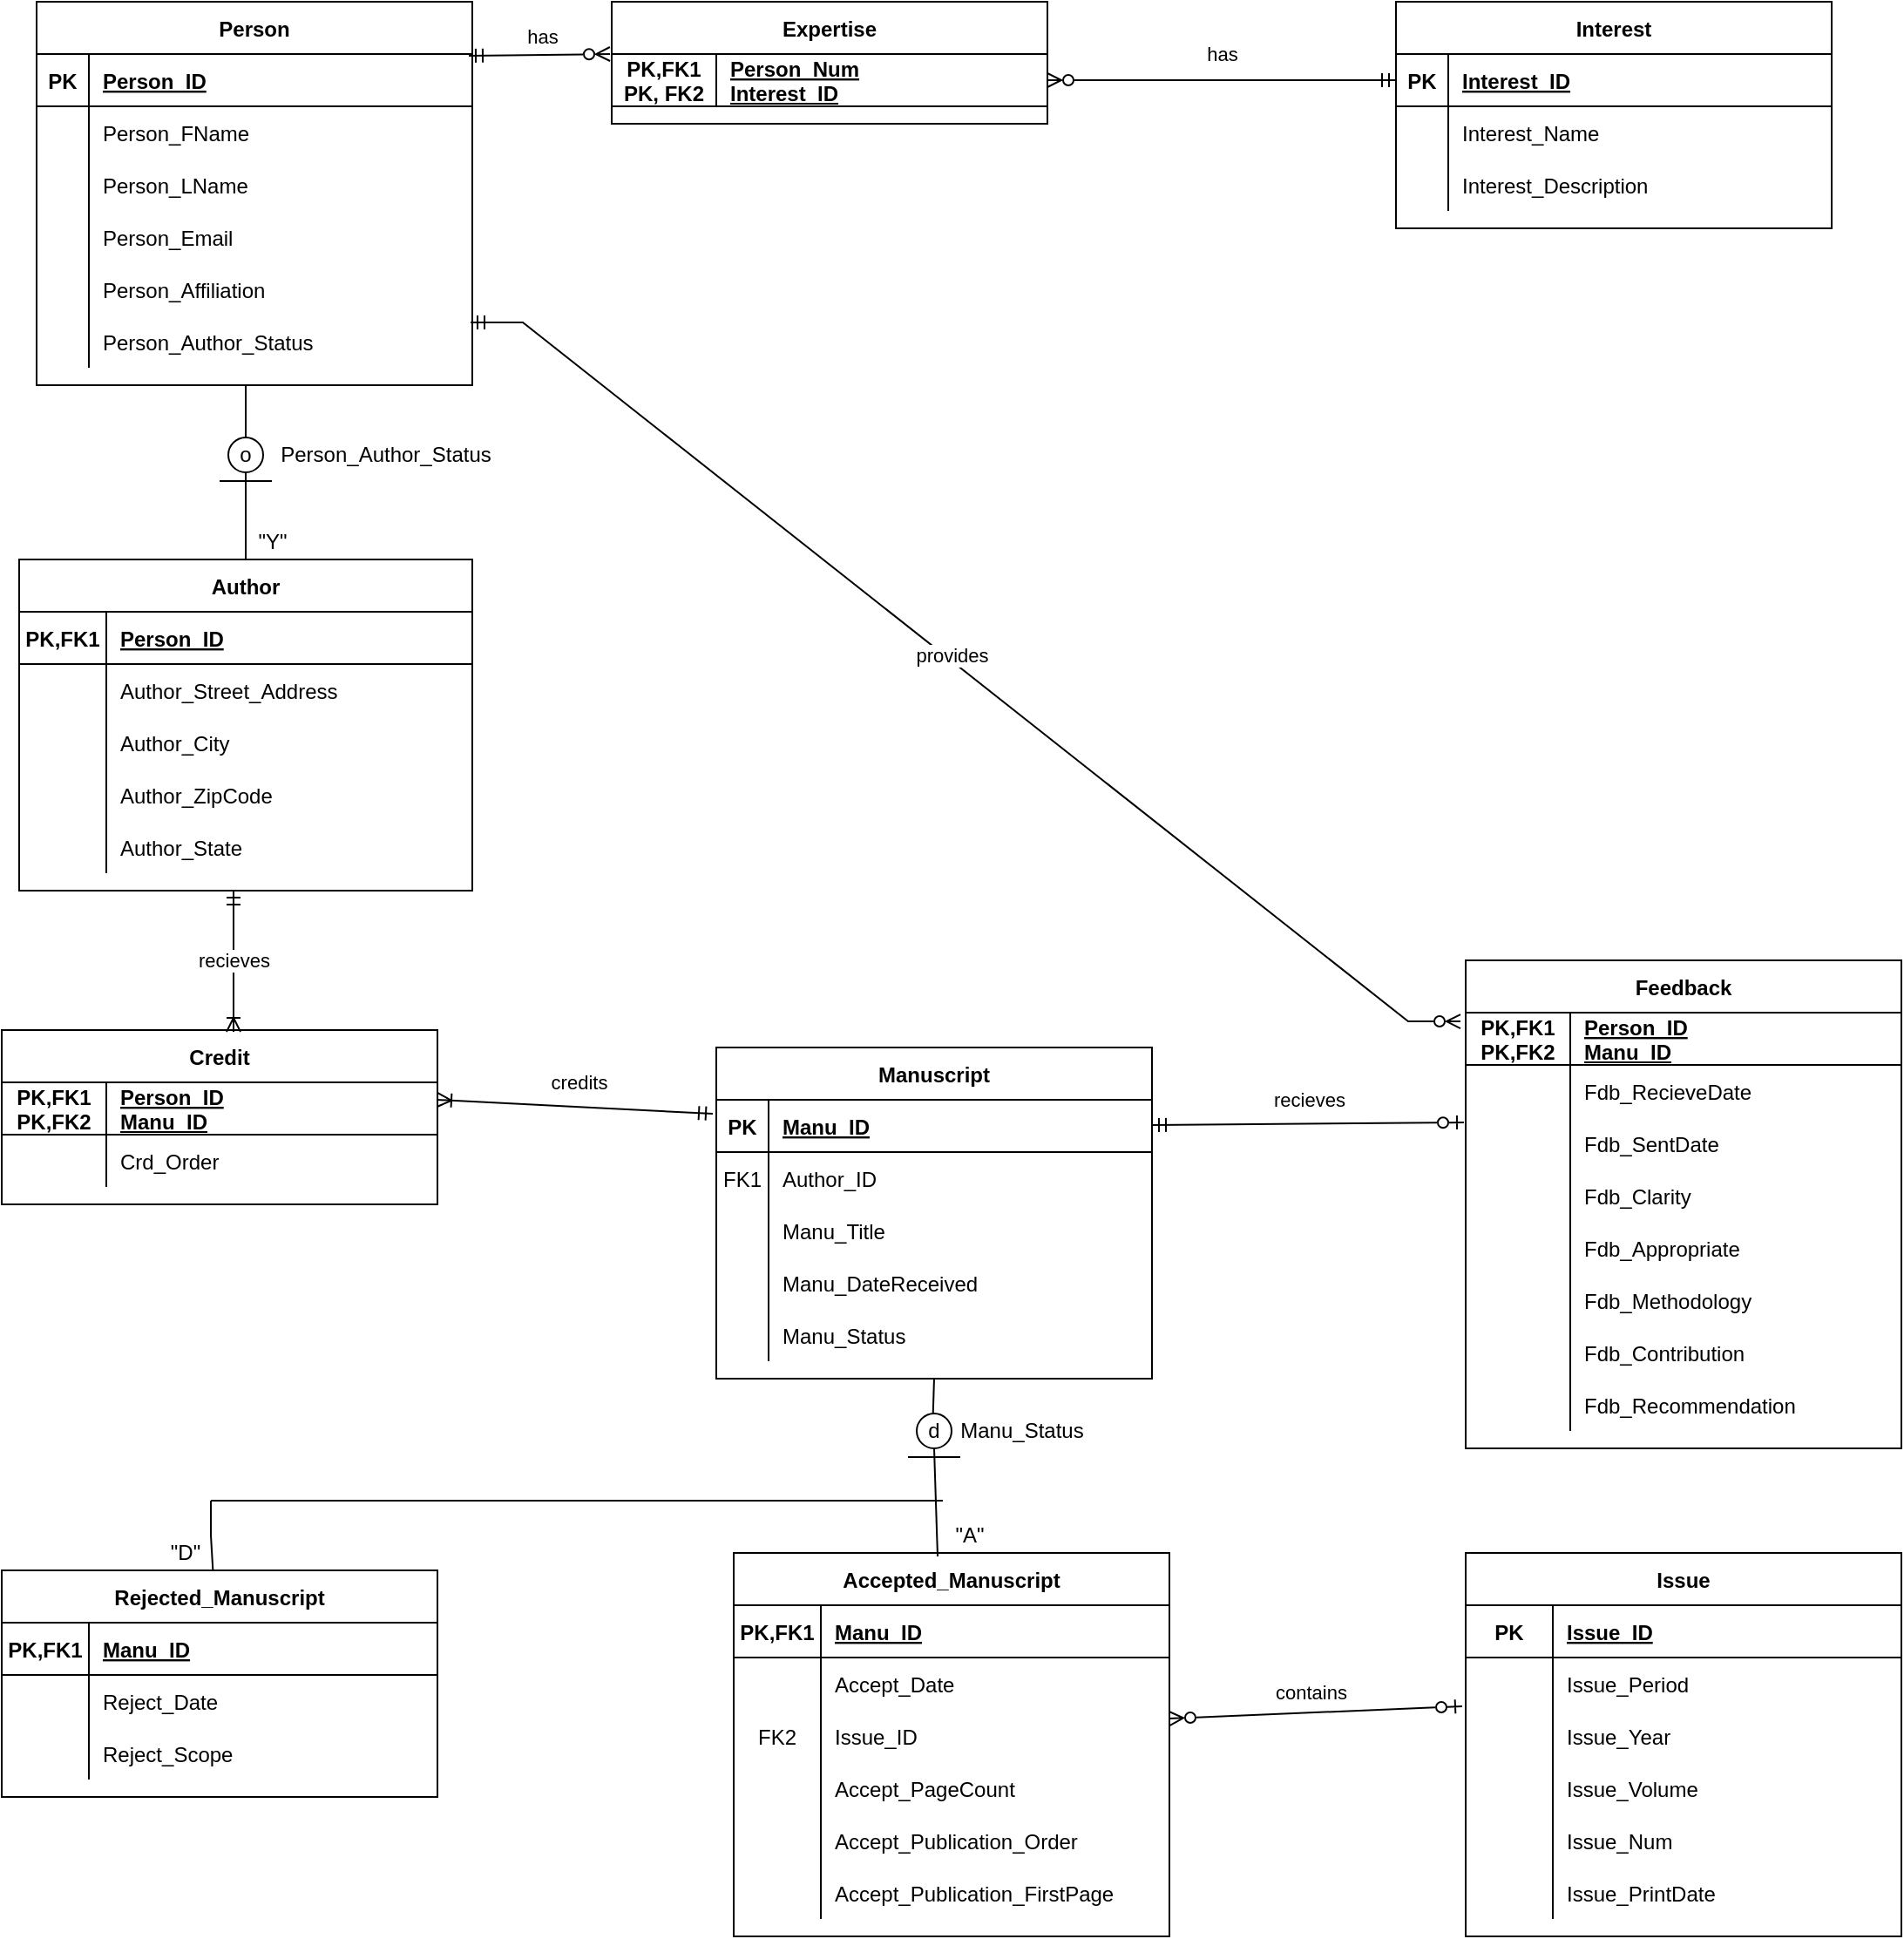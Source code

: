<mxfile version="17.1.2" type="github">
  <diagram id="R2lEEEUBdFMjLlhIrx00" name="Page-1">
    <mxGraphModel dx="1673" dy="1996" grid="1" gridSize="10" guides="1" tooltips="1" connect="1" arrows="1" fold="1" page="1" pageScale="1" pageWidth="850" pageHeight="1100" math="0" shadow="0" extFonts="Permanent Marker^https://fonts.googleapis.com/css?family=Permanent+Marker">
      <root>
        <mxCell id="0" />
        <mxCell id="1" parent="0" />
        <mxCell id="C-vyLk0tnHw3VtMMgP7b-2" value="Manuscript" style="shape=table;startSize=30;container=1;collapsible=1;childLayout=tableLayout;fixedRows=1;rowLines=0;fontStyle=1;align=center;resizeLast=1;" parent="1" vertex="1">
          <mxGeometry x="730" y="580" width="250" height="190" as="geometry" />
        </mxCell>
        <mxCell id="C-vyLk0tnHw3VtMMgP7b-3" value="" style="shape=partialRectangle;collapsible=0;dropTarget=0;pointerEvents=0;fillColor=none;points=[[0,0.5],[1,0.5]];portConstraint=eastwest;top=0;left=0;right=0;bottom=1;" parent="C-vyLk0tnHw3VtMMgP7b-2" vertex="1">
          <mxGeometry y="30" width="250" height="30" as="geometry" />
        </mxCell>
        <mxCell id="C-vyLk0tnHw3VtMMgP7b-4" value="PK" style="shape=partialRectangle;overflow=hidden;connectable=0;fillColor=none;top=0;left=0;bottom=0;right=0;fontStyle=1;" parent="C-vyLk0tnHw3VtMMgP7b-3" vertex="1">
          <mxGeometry width="30" height="30" as="geometry">
            <mxRectangle width="30" height="30" as="alternateBounds" />
          </mxGeometry>
        </mxCell>
        <mxCell id="C-vyLk0tnHw3VtMMgP7b-5" value="Manu_ID" style="shape=partialRectangle;overflow=hidden;connectable=0;fillColor=none;top=0;left=0;bottom=0;right=0;align=left;spacingLeft=6;fontStyle=5;" parent="C-vyLk0tnHw3VtMMgP7b-3" vertex="1">
          <mxGeometry x="30" width="220" height="30" as="geometry">
            <mxRectangle width="220" height="30" as="alternateBounds" />
          </mxGeometry>
        </mxCell>
        <mxCell id="C-vyLk0tnHw3VtMMgP7b-6" value="" style="shape=partialRectangle;collapsible=0;dropTarget=0;pointerEvents=0;fillColor=none;points=[[0,0.5],[1,0.5]];portConstraint=eastwest;top=0;left=0;right=0;bottom=0;" parent="C-vyLk0tnHw3VtMMgP7b-2" vertex="1">
          <mxGeometry y="60" width="250" height="30" as="geometry" />
        </mxCell>
        <mxCell id="C-vyLk0tnHw3VtMMgP7b-7" value="FK1" style="shape=partialRectangle;overflow=hidden;connectable=0;fillColor=none;top=0;left=0;bottom=0;right=0;" parent="C-vyLk0tnHw3VtMMgP7b-6" vertex="1">
          <mxGeometry width="30" height="30" as="geometry">
            <mxRectangle width="30" height="30" as="alternateBounds" />
          </mxGeometry>
        </mxCell>
        <mxCell id="C-vyLk0tnHw3VtMMgP7b-8" value="Author_ID" style="shape=partialRectangle;overflow=hidden;connectable=0;fillColor=none;top=0;left=0;bottom=0;right=0;align=left;spacingLeft=6;" parent="C-vyLk0tnHw3VtMMgP7b-6" vertex="1">
          <mxGeometry x="30" width="220" height="30" as="geometry">
            <mxRectangle width="220" height="30" as="alternateBounds" />
          </mxGeometry>
        </mxCell>
        <mxCell id="C-vyLk0tnHw3VtMMgP7b-9" value="" style="shape=partialRectangle;collapsible=0;dropTarget=0;pointerEvents=0;fillColor=none;points=[[0,0.5],[1,0.5]];portConstraint=eastwest;top=0;left=0;right=0;bottom=0;" parent="C-vyLk0tnHw3VtMMgP7b-2" vertex="1">
          <mxGeometry y="90" width="250" height="30" as="geometry" />
        </mxCell>
        <mxCell id="C-vyLk0tnHw3VtMMgP7b-10" value="" style="shape=partialRectangle;overflow=hidden;connectable=0;fillColor=none;top=0;left=0;bottom=0;right=0;" parent="C-vyLk0tnHw3VtMMgP7b-9" vertex="1">
          <mxGeometry width="30" height="30" as="geometry">
            <mxRectangle width="30" height="30" as="alternateBounds" />
          </mxGeometry>
        </mxCell>
        <mxCell id="C-vyLk0tnHw3VtMMgP7b-11" value="Manu_Title" style="shape=partialRectangle;overflow=hidden;connectable=0;fillColor=none;top=0;left=0;bottom=0;right=0;align=left;spacingLeft=6;" parent="C-vyLk0tnHw3VtMMgP7b-9" vertex="1">
          <mxGeometry x="30" width="220" height="30" as="geometry">
            <mxRectangle width="220" height="30" as="alternateBounds" />
          </mxGeometry>
        </mxCell>
        <mxCell id="0_ZiBCNTerNXTiIzMiZn-86" value="" style="shape=partialRectangle;collapsible=0;dropTarget=0;pointerEvents=0;fillColor=none;points=[[0,0.5],[1,0.5]];portConstraint=eastwest;top=0;left=0;right=0;bottom=0;" parent="C-vyLk0tnHw3VtMMgP7b-2" vertex="1">
          <mxGeometry y="120" width="250" height="30" as="geometry" />
        </mxCell>
        <mxCell id="0_ZiBCNTerNXTiIzMiZn-87" value="" style="shape=partialRectangle;overflow=hidden;connectable=0;fillColor=none;top=0;left=0;bottom=0;right=0;" parent="0_ZiBCNTerNXTiIzMiZn-86" vertex="1">
          <mxGeometry width="30" height="30" as="geometry">
            <mxRectangle width="30" height="30" as="alternateBounds" />
          </mxGeometry>
        </mxCell>
        <mxCell id="0_ZiBCNTerNXTiIzMiZn-88" value="Manu_DateReceived" style="shape=partialRectangle;overflow=hidden;connectable=0;fillColor=none;top=0;left=0;bottom=0;right=0;align=left;spacingLeft=6;" parent="0_ZiBCNTerNXTiIzMiZn-86" vertex="1">
          <mxGeometry x="30" width="220" height="30" as="geometry">
            <mxRectangle width="220" height="30" as="alternateBounds" />
          </mxGeometry>
        </mxCell>
        <mxCell id="0_ZiBCNTerNXTiIzMiZn-89" value="" style="shape=partialRectangle;collapsible=0;dropTarget=0;pointerEvents=0;fillColor=none;points=[[0,0.5],[1,0.5]];portConstraint=eastwest;top=0;left=0;right=0;bottom=0;" parent="C-vyLk0tnHw3VtMMgP7b-2" vertex="1">
          <mxGeometry y="150" width="250" height="30" as="geometry" />
        </mxCell>
        <mxCell id="0_ZiBCNTerNXTiIzMiZn-90" value="" style="shape=partialRectangle;overflow=hidden;connectable=0;fillColor=none;top=0;left=0;bottom=0;right=0;" parent="0_ZiBCNTerNXTiIzMiZn-89" vertex="1">
          <mxGeometry width="30" height="30" as="geometry">
            <mxRectangle width="30" height="30" as="alternateBounds" />
          </mxGeometry>
        </mxCell>
        <mxCell id="0_ZiBCNTerNXTiIzMiZn-91" value="Manu_Status" style="shape=partialRectangle;overflow=hidden;connectable=0;fillColor=none;top=0;left=0;bottom=0;right=0;align=left;spacingLeft=6;" parent="0_ZiBCNTerNXTiIzMiZn-89" vertex="1">
          <mxGeometry x="30" width="220" height="30" as="geometry">
            <mxRectangle width="220" height="30" as="alternateBounds" />
          </mxGeometry>
        </mxCell>
        <mxCell id="C-vyLk0tnHw3VtMMgP7b-13" value="Person" style="shape=table;startSize=30;container=1;collapsible=1;childLayout=tableLayout;fixedRows=1;rowLines=0;fontStyle=1;align=center;resizeLast=1;" parent="1" vertex="1">
          <mxGeometry x="340" y="-20" width="250" height="220" as="geometry" />
        </mxCell>
        <mxCell id="C-vyLk0tnHw3VtMMgP7b-14" value="" style="shape=partialRectangle;collapsible=0;dropTarget=0;pointerEvents=0;fillColor=none;points=[[0,0.5],[1,0.5]];portConstraint=eastwest;top=0;left=0;right=0;bottom=1;" parent="C-vyLk0tnHw3VtMMgP7b-13" vertex="1">
          <mxGeometry y="30" width="250" height="30" as="geometry" />
        </mxCell>
        <mxCell id="C-vyLk0tnHw3VtMMgP7b-15" value="PK" style="shape=partialRectangle;overflow=hidden;connectable=0;fillColor=none;top=0;left=0;bottom=0;right=0;fontStyle=1;" parent="C-vyLk0tnHw3VtMMgP7b-14" vertex="1">
          <mxGeometry width="30" height="30" as="geometry">
            <mxRectangle width="30" height="30" as="alternateBounds" />
          </mxGeometry>
        </mxCell>
        <mxCell id="C-vyLk0tnHw3VtMMgP7b-16" value="Person_ID" style="shape=partialRectangle;overflow=hidden;connectable=0;fillColor=none;top=0;left=0;bottom=0;right=0;align=left;spacingLeft=6;fontStyle=5;" parent="C-vyLk0tnHw3VtMMgP7b-14" vertex="1">
          <mxGeometry x="30" width="220" height="30" as="geometry">
            <mxRectangle width="220" height="30" as="alternateBounds" />
          </mxGeometry>
        </mxCell>
        <mxCell id="C-vyLk0tnHw3VtMMgP7b-17" value="" style="shape=partialRectangle;collapsible=0;dropTarget=0;pointerEvents=0;fillColor=none;points=[[0,0.5],[1,0.5]];portConstraint=eastwest;top=0;left=0;right=0;bottom=0;" parent="C-vyLk0tnHw3VtMMgP7b-13" vertex="1">
          <mxGeometry y="60" width="250" height="30" as="geometry" />
        </mxCell>
        <mxCell id="C-vyLk0tnHw3VtMMgP7b-18" value="" style="shape=partialRectangle;overflow=hidden;connectable=0;fillColor=none;top=0;left=0;bottom=0;right=0;" parent="C-vyLk0tnHw3VtMMgP7b-17" vertex="1">
          <mxGeometry width="30" height="30" as="geometry">
            <mxRectangle width="30" height="30" as="alternateBounds" />
          </mxGeometry>
        </mxCell>
        <mxCell id="C-vyLk0tnHw3VtMMgP7b-19" value="Person_FName" style="shape=partialRectangle;overflow=hidden;connectable=0;fillColor=none;top=0;left=0;bottom=0;right=0;align=left;spacingLeft=6;" parent="C-vyLk0tnHw3VtMMgP7b-17" vertex="1">
          <mxGeometry x="30" width="220" height="30" as="geometry">
            <mxRectangle width="220" height="30" as="alternateBounds" />
          </mxGeometry>
        </mxCell>
        <mxCell id="C-vyLk0tnHw3VtMMgP7b-20" value="" style="shape=partialRectangle;collapsible=0;dropTarget=0;pointerEvents=0;fillColor=none;points=[[0,0.5],[1,0.5]];portConstraint=eastwest;top=0;left=0;right=0;bottom=0;" parent="C-vyLk0tnHw3VtMMgP7b-13" vertex="1">
          <mxGeometry y="90" width="250" height="30" as="geometry" />
        </mxCell>
        <mxCell id="C-vyLk0tnHw3VtMMgP7b-21" value="" style="shape=partialRectangle;overflow=hidden;connectable=0;fillColor=none;top=0;left=0;bottom=0;right=0;" parent="C-vyLk0tnHw3VtMMgP7b-20" vertex="1">
          <mxGeometry width="30" height="30" as="geometry">
            <mxRectangle width="30" height="30" as="alternateBounds" />
          </mxGeometry>
        </mxCell>
        <mxCell id="C-vyLk0tnHw3VtMMgP7b-22" value="Person_LName" style="shape=partialRectangle;overflow=hidden;connectable=0;fillColor=none;top=0;left=0;bottom=0;right=0;align=left;spacingLeft=6;" parent="C-vyLk0tnHw3VtMMgP7b-20" vertex="1">
          <mxGeometry x="30" width="220" height="30" as="geometry">
            <mxRectangle width="220" height="30" as="alternateBounds" />
          </mxGeometry>
        </mxCell>
        <mxCell id="yVPVbIXBLYCLfpT_pm3Y-1" value="" style="shape=partialRectangle;collapsible=0;dropTarget=0;pointerEvents=0;fillColor=none;points=[[0,0.5],[1,0.5]];portConstraint=eastwest;top=0;left=0;right=0;bottom=0;" parent="C-vyLk0tnHw3VtMMgP7b-13" vertex="1">
          <mxGeometry y="120" width="250" height="30" as="geometry" />
        </mxCell>
        <mxCell id="yVPVbIXBLYCLfpT_pm3Y-2" value="" style="shape=partialRectangle;overflow=hidden;connectable=0;fillColor=none;top=0;left=0;bottom=0;right=0;" parent="yVPVbIXBLYCLfpT_pm3Y-1" vertex="1">
          <mxGeometry width="30" height="30" as="geometry">
            <mxRectangle width="30" height="30" as="alternateBounds" />
          </mxGeometry>
        </mxCell>
        <mxCell id="yVPVbIXBLYCLfpT_pm3Y-3" value="Person_Email" style="shape=partialRectangle;overflow=hidden;connectable=0;fillColor=none;top=0;left=0;bottom=0;right=0;align=left;spacingLeft=6;" parent="yVPVbIXBLYCLfpT_pm3Y-1" vertex="1">
          <mxGeometry x="30" width="220" height="30" as="geometry">
            <mxRectangle width="220" height="30" as="alternateBounds" />
          </mxGeometry>
        </mxCell>
        <mxCell id="yVPVbIXBLYCLfpT_pm3Y-4" value="" style="shape=partialRectangle;collapsible=0;dropTarget=0;pointerEvents=0;fillColor=none;points=[[0,0.5],[1,0.5]];portConstraint=eastwest;top=0;left=0;right=0;bottom=0;" parent="C-vyLk0tnHw3VtMMgP7b-13" vertex="1">
          <mxGeometry y="150" width="250" height="30" as="geometry" />
        </mxCell>
        <mxCell id="yVPVbIXBLYCLfpT_pm3Y-5" value="" style="shape=partialRectangle;overflow=hidden;connectable=0;fillColor=none;top=0;left=0;bottom=0;right=0;" parent="yVPVbIXBLYCLfpT_pm3Y-4" vertex="1">
          <mxGeometry width="30" height="30" as="geometry">
            <mxRectangle width="30" height="30" as="alternateBounds" />
          </mxGeometry>
        </mxCell>
        <mxCell id="yVPVbIXBLYCLfpT_pm3Y-6" value="Person_Affiliation" style="shape=partialRectangle;overflow=hidden;connectable=0;fillColor=none;top=0;left=0;bottom=0;right=0;align=left;spacingLeft=6;" parent="yVPVbIXBLYCLfpT_pm3Y-4" vertex="1">
          <mxGeometry x="30" width="220" height="30" as="geometry">
            <mxRectangle width="220" height="30" as="alternateBounds" />
          </mxGeometry>
        </mxCell>
        <mxCell id="yVPVbIXBLYCLfpT_pm3Y-7" value="" style="shape=partialRectangle;collapsible=0;dropTarget=0;pointerEvents=0;fillColor=none;points=[[0,0.5],[1,0.5]];portConstraint=eastwest;top=0;left=0;right=0;bottom=0;" parent="C-vyLk0tnHw3VtMMgP7b-13" vertex="1">
          <mxGeometry y="180" width="250" height="30" as="geometry" />
        </mxCell>
        <mxCell id="yVPVbIXBLYCLfpT_pm3Y-8" value="" style="shape=partialRectangle;overflow=hidden;connectable=0;fillColor=none;top=0;left=0;bottom=0;right=0;" parent="yVPVbIXBLYCLfpT_pm3Y-7" vertex="1">
          <mxGeometry width="30" height="30" as="geometry">
            <mxRectangle width="30" height="30" as="alternateBounds" />
          </mxGeometry>
        </mxCell>
        <mxCell id="yVPVbIXBLYCLfpT_pm3Y-9" value="Person_Author_Status" style="shape=partialRectangle;overflow=hidden;connectable=0;fillColor=none;top=0;left=0;bottom=0;right=0;align=left;spacingLeft=6;" parent="yVPVbIXBLYCLfpT_pm3Y-7" vertex="1">
          <mxGeometry x="30" width="220" height="30" as="geometry">
            <mxRectangle width="220" height="30" as="alternateBounds" />
          </mxGeometry>
        </mxCell>
        <mxCell id="C-vyLk0tnHw3VtMMgP7b-23" value="Author" style="shape=table;startSize=30;container=1;collapsible=1;childLayout=tableLayout;fixedRows=1;rowLines=0;fontStyle=1;align=center;resizeLast=1;" parent="1" vertex="1">
          <mxGeometry x="330" y="300" width="260" height="190" as="geometry" />
        </mxCell>
        <mxCell id="C-vyLk0tnHw3VtMMgP7b-24" value="" style="shape=partialRectangle;collapsible=0;dropTarget=0;pointerEvents=0;fillColor=none;points=[[0,0.5],[1,0.5]];portConstraint=eastwest;top=0;left=0;right=0;bottom=1;" parent="C-vyLk0tnHw3VtMMgP7b-23" vertex="1">
          <mxGeometry y="30" width="260" height="30" as="geometry" />
        </mxCell>
        <mxCell id="C-vyLk0tnHw3VtMMgP7b-25" value="PK,FK1" style="shape=partialRectangle;overflow=hidden;connectable=0;fillColor=none;top=0;left=0;bottom=0;right=0;fontStyle=1;" parent="C-vyLk0tnHw3VtMMgP7b-24" vertex="1">
          <mxGeometry width="50" height="30" as="geometry">
            <mxRectangle width="50" height="30" as="alternateBounds" />
          </mxGeometry>
        </mxCell>
        <mxCell id="C-vyLk0tnHw3VtMMgP7b-26" value="Person_ID" style="shape=partialRectangle;overflow=hidden;connectable=0;fillColor=none;top=0;left=0;bottom=0;right=0;align=left;spacingLeft=6;fontStyle=5;" parent="C-vyLk0tnHw3VtMMgP7b-24" vertex="1">
          <mxGeometry x="50" width="210" height="30" as="geometry">
            <mxRectangle width="210" height="30" as="alternateBounds" />
          </mxGeometry>
        </mxCell>
        <mxCell id="C-vyLk0tnHw3VtMMgP7b-27" value="" style="shape=partialRectangle;collapsible=0;dropTarget=0;pointerEvents=0;fillColor=none;points=[[0,0.5],[1,0.5]];portConstraint=eastwest;top=0;left=0;right=0;bottom=0;" parent="C-vyLk0tnHw3VtMMgP7b-23" vertex="1">
          <mxGeometry y="60" width="260" height="30" as="geometry" />
        </mxCell>
        <mxCell id="C-vyLk0tnHw3VtMMgP7b-28" value="" style="shape=partialRectangle;overflow=hidden;connectable=0;fillColor=none;top=0;left=0;bottom=0;right=0;" parent="C-vyLk0tnHw3VtMMgP7b-27" vertex="1">
          <mxGeometry width="50" height="30" as="geometry">
            <mxRectangle width="50" height="30" as="alternateBounds" />
          </mxGeometry>
        </mxCell>
        <mxCell id="C-vyLk0tnHw3VtMMgP7b-29" value="Author_Street_Address" style="shape=partialRectangle;overflow=hidden;connectable=0;fillColor=none;top=0;left=0;bottom=0;right=0;align=left;spacingLeft=6;" parent="C-vyLk0tnHw3VtMMgP7b-27" vertex="1">
          <mxGeometry x="50" width="210" height="30" as="geometry">
            <mxRectangle width="210" height="30" as="alternateBounds" />
          </mxGeometry>
        </mxCell>
        <mxCell id="0_ZiBCNTerNXTiIzMiZn-74" value="" style="shape=partialRectangle;collapsible=0;dropTarget=0;pointerEvents=0;fillColor=none;points=[[0,0.5],[1,0.5]];portConstraint=eastwest;top=0;left=0;right=0;bottom=0;" parent="C-vyLk0tnHw3VtMMgP7b-23" vertex="1">
          <mxGeometry y="90" width="260" height="30" as="geometry" />
        </mxCell>
        <mxCell id="0_ZiBCNTerNXTiIzMiZn-75" value="" style="shape=partialRectangle;overflow=hidden;connectable=0;fillColor=none;top=0;left=0;bottom=0;right=0;" parent="0_ZiBCNTerNXTiIzMiZn-74" vertex="1">
          <mxGeometry width="50" height="30" as="geometry">
            <mxRectangle width="50" height="30" as="alternateBounds" />
          </mxGeometry>
        </mxCell>
        <mxCell id="0_ZiBCNTerNXTiIzMiZn-76" value="Author_City" style="shape=partialRectangle;overflow=hidden;connectable=0;fillColor=none;top=0;left=0;bottom=0;right=0;align=left;spacingLeft=6;" parent="0_ZiBCNTerNXTiIzMiZn-74" vertex="1">
          <mxGeometry x="50" width="210" height="30" as="geometry">
            <mxRectangle width="210" height="30" as="alternateBounds" />
          </mxGeometry>
        </mxCell>
        <mxCell id="0_ZiBCNTerNXTiIzMiZn-83" value="" style="shape=partialRectangle;collapsible=0;dropTarget=0;pointerEvents=0;fillColor=none;points=[[0,0.5],[1,0.5]];portConstraint=eastwest;top=0;left=0;right=0;bottom=0;" parent="C-vyLk0tnHw3VtMMgP7b-23" vertex="1">
          <mxGeometry y="120" width="260" height="30" as="geometry" />
        </mxCell>
        <mxCell id="0_ZiBCNTerNXTiIzMiZn-84" value="" style="shape=partialRectangle;overflow=hidden;connectable=0;fillColor=none;top=0;left=0;bottom=0;right=0;" parent="0_ZiBCNTerNXTiIzMiZn-83" vertex="1">
          <mxGeometry width="50" height="30" as="geometry">
            <mxRectangle width="50" height="30" as="alternateBounds" />
          </mxGeometry>
        </mxCell>
        <mxCell id="0_ZiBCNTerNXTiIzMiZn-85" value="Author_ZipCode" style="shape=partialRectangle;overflow=hidden;connectable=0;fillColor=none;top=0;left=0;bottom=0;right=0;align=left;spacingLeft=6;" parent="0_ZiBCNTerNXTiIzMiZn-83" vertex="1">
          <mxGeometry x="50" width="210" height="30" as="geometry">
            <mxRectangle width="210" height="30" as="alternateBounds" />
          </mxGeometry>
        </mxCell>
        <mxCell id="yVPVbIXBLYCLfpT_pm3Y-10" value="" style="shape=partialRectangle;collapsible=0;dropTarget=0;pointerEvents=0;fillColor=none;points=[[0,0.5],[1,0.5]];portConstraint=eastwest;top=0;left=0;right=0;bottom=0;" parent="C-vyLk0tnHw3VtMMgP7b-23" vertex="1">
          <mxGeometry y="150" width="260" height="30" as="geometry" />
        </mxCell>
        <mxCell id="yVPVbIXBLYCLfpT_pm3Y-11" value="" style="shape=partialRectangle;overflow=hidden;connectable=0;fillColor=none;top=0;left=0;bottom=0;right=0;" parent="yVPVbIXBLYCLfpT_pm3Y-10" vertex="1">
          <mxGeometry width="50" height="30" as="geometry">
            <mxRectangle width="50" height="30" as="alternateBounds" />
          </mxGeometry>
        </mxCell>
        <mxCell id="yVPVbIXBLYCLfpT_pm3Y-12" value="Author_State" style="shape=partialRectangle;overflow=hidden;connectable=0;fillColor=none;top=0;left=0;bottom=0;right=0;align=left;spacingLeft=6;" parent="yVPVbIXBLYCLfpT_pm3Y-10" vertex="1">
          <mxGeometry x="50" width="210" height="30" as="geometry">
            <mxRectangle width="210" height="30" as="alternateBounds" />
          </mxGeometry>
        </mxCell>
        <mxCell id="0_ZiBCNTerNXTiIzMiZn-14" value="Feedback" style="shape=table;startSize=30;container=1;collapsible=1;childLayout=tableLayout;fixedRows=1;rowLines=0;fontStyle=1;align=center;resizeLast=1;" parent="1" vertex="1">
          <mxGeometry x="1160" y="530" width="250" height="280" as="geometry" />
        </mxCell>
        <mxCell id="0_ZiBCNTerNXTiIzMiZn-15" value="" style="shape=partialRectangle;collapsible=0;dropTarget=0;pointerEvents=0;fillColor=none;points=[[0,0.5],[1,0.5]];portConstraint=eastwest;top=0;left=0;right=0;bottom=1;" parent="0_ZiBCNTerNXTiIzMiZn-14" vertex="1">
          <mxGeometry y="30" width="250" height="30" as="geometry" />
        </mxCell>
        <mxCell id="0_ZiBCNTerNXTiIzMiZn-16" value="PK,FK1&#xa;PK,FK2" style="shape=partialRectangle;overflow=hidden;connectable=0;fillColor=none;top=0;left=0;bottom=0;right=0;fontStyle=1;" parent="0_ZiBCNTerNXTiIzMiZn-15" vertex="1">
          <mxGeometry width="60" height="30" as="geometry">
            <mxRectangle width="60" height="30" as="alternateBounds" />
          </mxGeometry>
        </mxCell>
        <mxCell id="0_ZiBCNTerNXTiIzMiZn-17" value="Person_ID&#xa;Manu_ID" style="shape=partialRectangle;overflow=hidden;connectable=0;fillColor=none;top=0;left=0;bottom=0;right=0;align=left;spacingLeft=6;fontStyle=5;" parent="0_ZiBCNTerNXTiIzMiZn-15" vertex="1">
          <mxGeometry x="60" width="190" height="30" as="geometry">
            <mxRectangle width="190" height="30" as="alternateBounds" />
          </mxGeometry>
        </mxCell>
        <mxCell id="L3XZmF-C8SLfME-ADt-_-57" value="" style="shape=partialRectangle;collapsible=0;dropTarget=0;pointerEvents=0;fillColor=none;points=[[0,0.5],[1,0.5]];portConstraint=eastwest;top=0;left=0;right=0;bottom=0;" vertex="1" parent="0_ZiBCNTerNXTiIzMiZn-14">
          <mxGeometry y="60" width="250" height="30" as="geometry" />
        </mxCell>
        <mxCell id="L3XZmF-C8SLfME-ADt-_-58" value="" style="shape=partialRectangle;overflow=hidden;connectable=0;fillColor=none;top=0;left=0;bottom=0;right=0;" vertex="1" parent="L3XZmF-C8SLfME-ADt-_-57">
          <mxGeometry width="60" height="30" as="geometry">
            <mxRectangle width="60" height="30" as="alternateBounds" />
          </mxGeometry>
        </mxCell>
        <mxCell id="L3XZmF-C8SLfME-ADt-_-59" value="Fdb_RecieveDate" style="shape=partialRectangle;overflow=hidden;connectable=0;fillColor=none;top=0;left=0;bottom=0;right=0;align=left;spacingLeft=6;" vertex="1" parent="L3XZmF-C8SLfME-ADt-_-57">
          <mxGeometry x="60" width="190" height="30" as="geometry">
            <mxRectangle width="190" height="30" as="alternateBounds" />
          </mxGeometry>
        </mxCell>
        <mxCell id="0_ZiBCNTerNXTiIzMiZn-18" value="" style="shape=partialRectangle;collapsible=0;dropTarget=0;pointerEvents=0;fillColor=none;points=[[0,0.5],[1,0.5]];portConstraint=eastwest;top=0;left=0;right=0;bottom=0;" parent="0_ZiBCNTerNXTiIzMiZn-14" vertex="1">
          <mxGeometry y="90" width="250" height="30" as="geometry" />
        </mxCell>
        <mxCell id="0_ZiBCNTerNXTiIzMiZn-19" value="" style="shape=partialRectangle;overflow=hidden;connectable=0;fillColor=none;top=0;left=0;bottom=0;right=0;" parent="0_ZiBCNTerNXTiIzMiZn-18" vertex="1">
          <mxGeometry width="60" height="30" as="geometry">
            <mxRectangle width="60" height="30" as="alternateBounds" />
          </mxGeometry>
        </mxCell>
        <mxCell id="0_ZiBCNTerNXTiIzMiZn-20" value="Fdb_SentDate" style="shape=partialRectangle;overflow=hidden;connectable=0;fillColor=none;top=0;left=0;bottom=0;right=0;align=left;spacingLeft=6;" parent="0_ZiBCNTerNXTiIzMiZn-18" vertex="1">
          <mxGeometry x="60" width="190" height="30" as="geometry">
            <mxRectangle width="190" height="30" as="alternateBounds" />
          </mxGeometry>
        </mxCell>
        <mxCell id="0_ZiBCNTerNXTiIzMiZn-21" value="" style="shape=partialRectangle;collapsible=0;dropTarget=0;pointerEvents=0;fillColor=none;points=[[0,0.5],[1,0.5]];portConstraint=eastwest;top=0;left=0;right=0;bottom=0;" parent="0_ZiBCNTerNXTiIzMiZn-14" vertex="1">
          <mxGeometry y="120" width="250" height="30" as="geometry" />
        </mxCell>
        <mxCell id="0_ZiBCNTerNXTiIzMiZn-22" value="" style="shape=partialRectangle;overflow=hidden;connectable=0;fillColor=none;top=0;left=0;bottom=0;right=0;" parent="0_ZiBCNTerNXTiIzMiZn-21" vertex="1">
          <mxGeometry width="60" height="30" as="geometry">
            <mxRectangle width="60" height="30" as="alternateBounds" />
          </mxGeometry>
        </mxCell>
        <mxCell id="0_ZiBCNTerNXTiIzMiZn-23" value="Fdb_Clarity" style="shape=partialRectangle;overflow=hidden;connectable=0;fillColor=none;top=0;left=0;bottom=0;right=0;align=left;spacingLeft=6;" parent="0_ZiBCNTerNXTiIzMiZn-21" vertex="1">
          <mxGeometry x="60" width="190" height="30" as="geometry">
            <mxRectangle width="190" height="30" as="alternateBounds" />
          </mxGeometry>
        </mxCell>
        <mxCell id="L3XZmF-C8SLfME-ADt-_-45" value="" style="shape=partialRectangle;collapsible=0;dropTarget=0;pointerEvents=0;fillColor=none;points=[[0,0.5],[1,0.5]];portConstraint=eastwest;top=0;left=0;right=0;bottom=0;" vertex="1" parent="0_ZiBCNTerNXTiIzMiZn-14">
          <mxGeometry y="150" width="250" height="30" as="geometry" />
        </mxCell>
        <mxCell id="L3XZmF-C8SLfME-ADt-_-46" value="" style="shape=partialRectangle;overflow=hidden;connectable=0;fillColor=none;top=0;left=0;bottom=0;right=0;" vertex="1" parent="L3XZmF-C8SLfME-ADt-_-45">
          <mxGeometry width="60" height="30" as="geometry">
            <mxRectangle width="60" height="30" as="alternateBounds" />
          </mxGeometry>
        </mxCell>
        <mxCell id="L3XZmF-C8SLfME-ADt-_-47" value="Fdb_Appropriate" style="shape=partialRectangle;overflow=hidden;connectable=0;fillColor=none;top=0;left=0;bottom=0;right=0;align=left;spacingLeft=6;" vertex="1" parent="L3XZmF-C8SLfME-ADt-_-45">
          <mxGeometry x="60" width="190" height="30" as="geometry">
            <mxRectangle width="190" height="30" as="alternateBounds" />
          </mxGeometry>
        </mxCell>
        <mxCell id="L3XZmF-C8SLfME-ADt-_-48" value="" style="shape=partialRectangle;collapsible=0;dropTarget=0;pointerEvents=0;fillColor=none;points=[[0,0.5],[1,0.5]];portConstraint=eastwest;top=0;left=0;right=0;bottom=0;" vertex="1" parent="0_ZiBCNTerNXTiIzMiZn-14">
          <mxGeometry y="180" width="250" height="30" as="geometry" />
        </mxCell>
        <mxCell id="L3XZmF-C8SLfME-ADt-_-49" value="" style="shape=partialRectangle;overflow=hidden;connectable=0;fillColor=none;top=0;left=0;bottom=0;right=0;" vertex="1" parent="L3XZmF-C8SLfME-ADt-_-48">
          <mxGeometry width="60" height="30" as="geometry">
            <mxRectangle width="60" height="30" as="alternateBounds" />
          </mxGeometry>
        </mxCell>
        <mxCell id="L3XZmF-C8SLfME-ADt-_-50" value="Fdb_Methodology" style="shape=partialRectangle;overflow=hidden;connectable=0;fillColor=none;top=0;left=0;bottom=0;right=0;align=left;spacingLeft=6;" vertex="1" parent="L3XZmF-C8SLfME-ADt-_-48">
          <mxGeometry x="60" width="190" height="30" as="geometry">
            <mxRectangle width="190" height="30" as="alternateBounds" />
          </mxGeometry>
        </mxCell>
        <mxCell id="L3XZmF-C8SLfME-ADt-_-51" value="" style="shape=partialRectangle;collapsible=0;dropTarget=0;pointerEvents=0;fillColor=none;points=[[0,0.5],[1,0.5]];portConstraint=eastwest;top=0;left=0;right=0;bottom=0;" vertex="1" parent="0_ZiBCNTerNXTiIzMiZn-14">
          <mxGeometry y="210" width="250" height="30" as="geometry" />
        </mxCell>
        <mxCell id="L3XZmF-C8SLfME-ADt-_-52" value="" style="shape=partialRectangle;overflow=hidden;connectable=0;fillColor=none;top=0;left=0;bottom=0;right=0;" vertex="1" parent="L3XZmF-C8SLfME-ADt-_-51">
          <mxGeometry width="60" height="30" as="geometry">
            <mxRectangle width="60" height="30" as="alternateBounds" />
          </mxGeometry>
        </mxCell>
        <mxCell id="L3XZmF-C8SLfME-ADt-_-53" value="Fdb_Contribution" style="shape=partialRectangle;overflow=hidden;connectable=0;fillColor=none;top=0;left=0;bottom=0;right=0;align=left;spacingLeft=6;" vertex="1" parent="L3XZmF-C8SLfME-ADt-_-51">
          <mxGeometry x="60" width="190" height="30" as="geometry">
            <mxRectangle width="190" height="30" as="alternateBounds" />
          </mxGeometry>
        </mxCell>
        <mxCell id="L3XZmF-C8SLfME-ADt-_-54" value="" style="shape=partialRectangle;collapsible=0;dropTarget=0;pointerEvents=0;fillColor=none;points=[[0,0.5],[1,0.5]];portConstraint=eastwest;top=0;left=0;right=0;bottom=0;" vertex="1" parent="0_ZiBCNTerNXTiIzMiZn-14">
          <mxGeometry y="240" width="250" height="30" as="geometry" />
        </mxCell>
        <mxCell id="L3XZmF-C8SLfME-ADt-_-55" value="" style="shape=partialRectangle;overflow=hidden;connectable=0;fillColor=none;top=0;left=0;bottom=0;right=0;" vertex="1" parent="L3XZmF-C8SLfME-ADt-_-54">
          <mxGeometry width="60" height="30" as="geometry">
            <mxRectangle width="60" height="30" as="alternateBounds" />
          </mxGeometry>
        </mxCell>
        <mxCell id="L3XZmF-C8SLfME-ADt-_-56" value="Fdb_Recommendation" style="shape=partialRectangle;overflow=hidden;connectable=0;fillColor=none;top=0;left=0;bottom=0;right=0;align=left;spacingLeft=6;" vertex="1" parent="L3XZmF-C8SLfME-ADt-_-54">
          <mxGeometry x="60" width="190" height="30" as="geometry">
            <mxRectangle width="190" height="30" as="alternateBounds" />
          </mxGeometry>
        </mxCell>
        <mxCell id="0_ZiBCNTerNXTiIzMiZn-34" value="Accepted_Manuscript" style="shape=table;startSize=30;container=1;collapsible=1;childLayout=tableLayout;fixedRows=1;rowLines=0;fontStyle=1;align=center;resizeLast=1;" parent="1" vertex="1">
          <mxGeometry x="740" y="870" width="250" height="220" as="geometry" />
        </mxCell>
        <mxCell id="0_ZiBCNTerNXTiIzMiZn-35" value="" style="shape=partialRectangle;collapsible=0;dropTarget=0;pointerEvents=0;fillColor=none;points=[[0,0.5],[1,0.5]];portConstraint=eastwest;top=0;left=0;right=0;bottom=1;" parent="0_ZiBCNTerNXTiIzMiZn-34" vertex="1">
          <mxGeometry y="30" width="250" height="30" as="geometry" />
        </mxCell>
        <mxCell id="0_ZiBCNTerNXTiIzMiZn-36" value="PK,FK1" style="shape=partialRectangle;overflow=hidden;connectable=0;fillColor=none;top=0;left=0;bottom=0;right=0;fontStyle=1;" parent="0_ZiBCNTerNXTiIzMiZn-35" vertex="1">
          <mxGeometry width="50" height="30" as="geometry">
            <mxRectangle width="50" height="30" as="alternateBounds" />
          </mxGeometry>
        </mxCell>
        <mxCell id="0_ZiBCNTerNXTiIzMiZn-37" value="Manu_ID" style="shape=partialRectangle;overflow=hidden;connectable=0;fillColor=none;top=0;left=0;bottom=0;right=0;align=left;spacingLeft=6;fontStyle=5;" parent="0_ZiBCNTerNXTiIzMiZn-35" vertex="1">
          <mxGeometry x="50" width="200" height="30" as="geometry">
            <mxRectangle width="200" height="30" as="alternateBounds" />
          </mxGeometry>
        </mxCell>
        <mxCell id="0_ZiBCNTerNXTiIzMiZn-38" value="" style="shape=partialRectangle;collapsible=0;dropTarget=0;pointerEvents=0;fillColor=none;points=[[0,0.5],[1,0.5]];portConstraint=eastwest;top=0;left=0;right=0;bottom=0;" parent="0_ZiBCNTerNXTiIzMiZn-34" vertex="1">
          <mxGeometry y="60" width="250" height="30" as="geometry" />
        </mxCell>
        <mxCell id="0_ZiBCNTerNXTiIzMiZn-39" value="" style="shape=partialRectangle;overflow=hidden;connectable=0;fillColor=none;top=0;left=0;bottom=0;right=0;" parent="0_ZiBCNTerNXTiIzMiZn-38" vertex="1">
          <mxGeometry width="50" height="30" as="geometry">
            <mxRectangle width="50" height="30" as="alternateBounds" />
          </mxGeometry>
        </mxCell>
        <mxCell id="0_ZiBCNTerNXTiIzMiZn-40" value="Accept_Date" style="shape=partialRectangle;overflow=hidden;connectable=0;fillColor=none;top=0;left=0;bottom=0;right=0;align=left;spacingLeft=6;" parent="0_ZiBCNTerNXTiIzMiZn-38" vertex="1">
          <mxGeometry x="50" width="200" height="30" as="geometry">
            <mxRectangle width="200" height="30" as="alternateBounds" />
          </mxGeometry>
        </mxCell>
        <mxCell id="0_ZiBCNTerNXTiIzMiZn-41" value="" style="shape=partialRectangle;collapsible=0;dropTarget=0;pointerEvents=0;fillColor=none;points=[[0,0.5],[1,0.5]];portConstraint=eastwest;top=0;left=0;right=0;bottom=0;" parent="0_ZiBCNTerNXTiIzMiZn-34" vertex="1">
          <mxGeometry y="90" width="250" height="30" as="geometry" />
        </mxCell>
        <mxCell id="0_ZiBCNTerNXTiIzMiZn-42" value="FK2" style="shape=partialRectangle;overflow=hidden;connectable=0;fillColor=none;top=0;left=0;bottom=0;right=0;" parent="0_ZiBCNTerNXTiIzMiZn-41" vertex="1">
          <mxGeometry width="50" height="30" as="geometry">
            <mxRectangle width="50" height="30" as="alternateBounds" />
          </mxGeometry>
        </mxCell>
        <mxCell id="0_ZiBCNTerNXTiIzMiZn-43" value="Issue_ID" style="shape=partialRectangle;overflow=hidden;connectable=0;fillColor=none;top=0;left=0;bottom=0;right=0;align=left;spacingLeft=6;" parent="0_ZiBCNTerNXTiIzMiZn-41" vertex="1">
          <mxGeometry x="50" width="200" height="30" as="geometry">
            <mxRectangle width="200" height="30" as="alternateBounds" />
          </mxGeometry>
        </mxCell>
        <mxCell id="L3XZmF-C8SLfME-ADt-_-18" value="" style="shape=partialRectangle;collapsible=0;dropTarget=0;pointerEvents=0;fillColor=none;points=[[0,0.5],[1,0.5]];portConstraint=eastwest;top=0;left=0;right=0;bottom=0;" vertex="1" parent="0_ZiBCNTerNXTiIzMiZn-34">
          <mxGeometry y="120" width="250" height="30" as="geometry" />
        </mxCell>
        <mxCell id="L3XZmF-C8SLfME-ADt-_-19" value="" style="shape=partialRectangle;overflow=hidden;connectable=0;fillColor=none;top=0;left=0;bottom=0;right=0;" vertex="1" parent="L3XZmF-C8SLfME-ADt-_-18">
          <mxGeometry width="50" height="30" as="geometry">
            <mxRectangle width="50" height="30" as="alternateBounds" />
          </mxGeometry>
        </mxCell>
        <mxCell id="L3XZmF-C8SLfME-ADt-_-20" value="Accept_PageCount" style="shape=partialRectangle;overflow=hidden;connectable=0;fillColor=none;top=0;left=0;bottom=0;right=0;align=left;spacingLeft=6;" vertex="1" parent="L3XZmF-C8SLfME-ADt-_-18">
          <mxGeometry x="50" width="200" height="30" as="geometry">
            <mxRectangle width="200" height="30" as="alternateBounds" />
          </mxGeometry>
        </mxCell>
        <mxCell id="L3XZmF-C8SLfME-ADt-_-21" value="" style="shape=partialRectangle;collapsible=0;dropTarget=0;pointerEvents=0;fillColor=none;points=[[0,0.5],[1,0.5]];portConstraint=eastwest;top=0;left=0;right=0;bottom=0;" vertex="1" parent="0_ZiBCNTerNXTiIzMiZn-34">
          <mxGeometry y="150" width="250" height="30" as="geometry" />
        </mxCell>
        <mxCell id="L3XZmF-C8SLfME-ADt-_-22" value="" style="shape=partialRectangle;overflow=hidden;connectable=0;fillColor=none;top=0;left=0;bottom=0;right=0;" vertex="1" parent="L3XZmF-C8SLfME-ADt-_-21">
          <mxGeometry width="50" height="30" as="geometry">
            <mxRectangle width="50" height="30" as="alternateBounds" />
          </mxGeometry>
        </mxCell>
        <mxCell id="L3XZmF-C8SLfME-ADt-_-23" value="Accept_Publication_Order" style="shape=partialRectangle;overflow=hidden;connectable=0;fillColor=none;top=0;left=0;bottom=0;right=0;align=left;spacingLeft=6;" vertex="1" parent="L3XZmF-C8SLfME-ADt-_-21">
          <mxGeometry x="50" width="200" height="30" as="geometry">
            <mxRectangle width="200" height="30" as="alternateBounds" />
          </mxGeometry>
        </mxCell>
        <mxCell id="L3XZmF-C8SLfME-ADt-_-30" value="" style="shape=partialRectangle;collapsible=0;dropTarget=0;pointerEvents=0;fillColor=none;points=[[0,0.5],[1,0.5]];portConstraint=eastwest;top=0;left=0;right=0;bottom=0;" vertex="1" parent="0_ZiBCNTerNXTiIzMiZn-34">
          <mxGeometry y="180" width="250" height="30" as="geometry" />
        </mxCell>
        <mxCell id="L3XZmF-C8SLfME-ADt-_-31" value="" style="shape=partialRectangle;overflow=hidden;connectable=0;fillColor=none;top=0;left=0;bottom=0;right=0;" vertex="1" parent="L3XZmF-C8SLfME-ADt-_-30">
          <mxGeometry width="50" height="30" as="geometry">
            <mxRectangle width="50" height="30" as="alternateBounds" />
          </mxGeometry>
        </mxCell>
        <mxCell id="L3XZmF-C8SLfME-ADt-_-32" value="Accept_Publication_FirstPage" style="shape=partialRectangle;overflow=hidden;connectable=0;fillColor=none;top=0;left=0;bottom=0;right=0;align=left;spacingLeft=6;" vertex="1" parent="L3XZmF-C8SLfME-ADt-_-30">
          <mxGeometry x="50" width="200" height="30" as="geometry">
            <mxRectangle width="200" height="30" as="alternateBounds" />
          </mxGeometry>
        </mxCell>
        <mxCell id="0_ZiBCNTerNXTiIzMiZn-44" value="Rejected_Manuscript" style="shape=table;startSize=30;container=1;collapsible=1;childLayout=tableLayout;fixedRows=1;rowLines=0;fontStyle=1;align=center;resizeLast=1;" parent="1" vertex="1">
          <mxGeometry x="320" y="880" width="250" height="130" as="geometry" />
        </mxCell>
        <mxCell id="0_ZiBCNTerNXTiIzMiZn-45" value="" style="shape=partialRectangle;collapsible=0;dropTarget=0;pointerEvents=0;fillColor=none;points=[[0,0.5],[1,0.5]];portConstraint=eastwest;top=0;left=0;right=0;bottom=1;" parent="0_ZiBCNTerNXTiIzMiZn-44" vertex="1">
          <mxGeometry y="30" width="250" height="30" as="geometry" />
        </mxCell>
        <mxCell id="0_ZiBCNTerNXTiIzMiZn-46" value="PK,FK1" style="shape=partialRectangle;overflow=hidden;connectable=0;fillColor=none;top=0;left=0;bottom=0;right=0;fontStyle=1;" parent="0_ZiBCNTerNXTiIzMiZn-45" vertex="1">
          <mxGeometry width="50" height="30" as="geometry">
            <mxRectangle width="50" height="30" as="alternateBounds" />
          </mxGeometry>
        </mxCell>
        <mxCell id="0_ZiBCNTerNXTiIzMiZn-47" value="Manu_ID" style="shape=partialRectangle;overflow=hidden;connectable=0;fillColor=none;top=0;left=0;bottom=0;right=0;align=left;spacingLeft=6;fontStyle=5;" parent="0_ZiBCNTerNXTiIzMiZn-45" vertex="1">
          <mxGeometry x="50" width="200" height="30" as="geometry">
            <mxRectangle width="200" height="30" as="alternateBounds" />
          </mxGeometry>
        </mxCell>
        <mxCell id="0_ZiBCNTerNXTiIzMiZn-48" value="" style="shape=partialRectangle;collapsible=0;dropTarget=0;pointerEvents=0;fillColor=none;points=[[0,0.5],[1,0.5]];portConstraint=eastwest;top=0;left=0;right=0;bottom=0;" parent="0_ZiBCNTerNXTiIzMiZn-44" vertex="1">
          <mxGeometry y="60" width="250" height="30" as="geometry" />
        </mxCell>
        <mxCell id="0_ZiBCNTerNXTiIzMiZn-49" value="" style="shape=partialRectangle;overflow=hidden;connectable=0;fillColor=none;top=0;left=0;bottom=0;right=0;" parent="0_ZiBCNTerNXTiIzMiZn-48" vertex="1">
          <mxGeometry width="50" height="30" as="geometry">
            <mxRectangle width="50" height="30" as="alternateBounds" />
          </mxGeometry>
        </mxCell>
        <mxCell id="0_ZiBCNTerNXTiIzMiZn-50" value="Reject_Date" style="shape=partialRectangle;overflow=hidden;connectable=0;fillColor=none;top=0;left=0;bottom=0;right=0;align=left;spacingLeft=6;" parent="0_ZiBCNTerNXTiIzMiZn-48" vertex="1">
          <mxGeometry x="50" width="200" height="30" as="geometry">
            <mxRectangle width="200" height="30" as="alternateBounds" />
          </mxGeometry>
        </mxCell>
        <mxCell id="0_ZiBCNTerNXTiIzMiZn-51" value="" style="shape=partialRectangle;collapsible=0;dropTarget=0;pointerEvents=0;fillColor=none;points=[[0,0.5],[1,0.5]];portConstraint=eastwest;top=0;left=0;right=0;bottom=0;" parent="0_ZiBCNTerNXTiIzMiZn-44" vertex="1">
          <mxGeometry y="90" width="250" height="30" as="geometry" />
        </mxCell>
        <mxCell id="0_ZiBCNTerNXTiIzMiZn-52" value="" style="shape=partialRectangle;overflow=hidden;connectable=0;fillColor=none;top=0;left=0;bottom=0;right=0;" parent="0_ZiBCNTerNXTiIzMiZn-51" vertex="1">
          <mxGeometry width="50" height="30" as="geometry">
            <mxRectangle width="50" height="30" as="alternateBounds" />
          </mxGeometry>
        </mxCell>
        <mxCell id="0_ZiBCNTerNXTiIzMiZn-53" value="Reject_Scope" style="shape=partialRectangle;overflow=hidden;connectable=0;fillColor=none;top=0;left=0;bottom=0;right=0;align=left;spacingLeft=6;" parent="0_ZiBCNTerNXTiIzMiZn-51" vertex="1">
          <mxGeometry x="50" width="200" height="30" as="geometry">
            <mxRectangle width="200" height="30" as="alternateBounds" />
          </mxGeometry>
        </mxCell>
        <mxCell id="0_ZiBCNTerNXTiIzMiZn-54" value="Expertise" style="shape=table;startSize=30;container=1;collapsible=1;childLayout=tableLayout;fixedRows=1;rowLines=0;fontStyle=1;align=center;resizeLast=1;" parent="1" vertex="1">
          <mxGeometry x="670" y="-20" width="250" height="70" as="geometry" />
        </mxCell>
        <mxCell id="0_ZiBCNTerNXTiIzMiZn-55" value="" style="shape=partialRectangle;collapsible=0;dropTarget=0;pointerEvents=0;fillColor=none;points=[[0,0.5],[1,0.5]];portConstraint=eastwest;top=0;left=0;right=0;bottom=1;" parent="0_ZiBCNTerNXTiIzMiZn-54" vertex="1">
          <mxGeometry y="30" width="250" height="30" as="geometry" />
        </mxCell>
        <mxCell id="0_ZiBCNTerNXTiIzMiZn-56" value="PK,FK1&#xa;PK, FK2" style="shape=partialRectangle;overflow=hidden;connectable=0;fillColor=none;top=0;left=0;bottom=0;right=0;fontStyle=1;" parent="0_ZiBCNTerNXTiIzMiZn-55" vertex="1">
          <mxGeometry width="60" height="30" as="geometry">
            <mxRectangle width="60" height="30" as="alternateBounds" />
          </mxGeometry>
        </mxCell>
        <mxCell id="0_ZiBCNTerNXTiIzMiZn-57" value="Person_Num&#xa;Interest_ID" style="shape=partialRectangle;overflow=hidden;connectable=0;fillColor=none;top=0;left=0;bottom=0;right=0;align=left;spacingLeft=6;fontStyle=5;" parent="0_ZiBCNTerNXTiIzMiZn-55" vertex="1">
          <mxGeometry x="60" width="190" height="30" as="geometry">
            <mxRectangle width="190" height="30" as="alternateBounds" />
          </mxGeometry>
        </mxCell>
        <mxCell id="yVPVbIXBLYCLfpT_pm3Y-13" value="" style="endArrow=none;html=1;rounded=0;exitX=0.48;exitY=1.333;exitDx=0;exitDy=0;exitPerimeter=0;entryX=0.5;entryY=0;entryDx=0;entryDy=0;" parent="1" source="yVPVbIXBLYCLfpT_pm3Y-7" target="C-vyLk0tnHw3VtMMgP7b-23" edge="1">
          <mxGeometry relative="1" as="geometry">
            <mxPoint x="640" y="260" as="sourcePoint" />
            <mxPoint x="800" y="260" as="targetPoint" />
          </mxGeometry>
        </mxCell>
        <mxCell id="yVPVbIXBLYCLfpT_pm3Y-14" value="o" style="ellipse;whiteSpace=wrap;html=1;aspect=fixed;" parent="1" vertex="1">
          <mxGeometry x="450" y="230" width="20" height="20" as="geometry" />
        </mxCell>
        <mxCell id="yVPVbIXBLYCLfpT_pm3Y-15" value="" style="line;strokeWidth=1;rotatable=0;dashed=0;labelPosition=right;align=left;verticalAlign=middle;spacingTop=0;spacingLeft=6;points=[];portConstraint=eastwest;" parent="1" vertex="1">
          <mxGeometry x="445" y="250" width="30" height="10" as="geometry" />
        </mxCell>
        <mxCell id="yVPVbIXBLYCLfpT_pm3Y-16" value="Person_Author_Status" style="text;html=1;align=center;verticalAlign=middle;resizable=0;points=[];autosize=1;strokeColor=none;fillColor=none;" parent="1" vertex="1">
          <mxGeometry x="470" y="230" width="140" height="20" as="geometry" />
        </mxCell>
        <mxCell id="yVPVbIXBLYCLfpT_pm3Y-18" value="&quot;Y&quot;" style="text;html=1;align=center;verticalAlign=middle;resizable=0;points=[];autosize=1;strokeColor=none;fillColor=none;" parent="1" vertex="1">
          <mxGeometry x="460" y="280" width="30" height="20" as="geometry" />
        </mxCell>
        <mxCell id="yVPVbIXBLYCLfpT_pm3Y-19" value="Credit" style="shape=table;startSize=30;container=1;collapsible=1;childLayout=tableLayout;fixedRows=1;rowLines=0;fontStyle=1;align=center;resizeLast=1;" parent="1" vertex="1">
          <mxGeometry x="320" y="570" width="250" height="100" as="geometry" />
        </mxCell>
        <mxCell id="yVPVbIXBLYCLfpT_pm3Y-20" value="" style="shape=partialRectangle;collapsible=0;dropTarget=0;pointerEvents=0;fillColor=none;points=[[0,0.5],[1,0.5]];portConstraint=eastwest;top=0;left=0;right=0;bottom=1;" parent="yVPVbIXBLYCLfpT_pm3Y-19" vertex="1">
          <mxGeometry y="30" width="250" height="30" as="geometry" />
        </mxCell>
        <mxCell id="yVPVbIXBLYCLfpT_pm3Y-21" value="PK,FK1&#xa;PK,FK2" style="shape=partialRectangle;overflow=hidden;connectable=0;fillColor=none;top=0;left=0;bottom=0;right=0;fontStyle=1;" parent="yVPVbIXBLYCLfpT_pm3Y-20" vertex="1">
          <mxGeometry width="60" height="30" as="geometry">
            <mxRectangle width="60" height="30" as="alternateBounds" />
          </mxGeometry>
        </mxCell>
        <mxCell id="yVPVbIXBLYCLfpT_pm3Y-22" value="Person_ID&#xa;Manu_ID" style="shape=partialRectangle;overflow=hidden;connectable=0;fillColor=none;top=0;left=0;bottom=0;right=0;align=left;spacingLeft=6;fontStyle=5;" parent="yVPVbIXBLYCLfpT_pm3Y-20" vertex="1">
          <mxGeometry x="60" width="190" height="30" as="geometry">
            <mxRectangle width="190" height="30" as="alternateBounds" />
          </mxGeometry>
        </mxCell>
        <mxCell id="yVPVbIXBLYCLfpT_pm3Y-23" value="" style="shape=partialRectangle;collapsible=0;dropTarget=0;pointerEvents=0;fillColor=none;points=[[0,0.5],[1,0.5]];portConstraint=eastwest;top=0;left=0;right=0;bottom=0;" parent="yVPVbIXBLYCLfpT_pm3Y-19" vertex="1">
          <mxGeometry y="60" width="250" height="30" as="geometry" />
        </mxCell>
        <mxCell id="yVPVbIXBLYCLfpT_pm3Y-24" value="" style="shape=partialRectangle;overflow=hidden;connectable=0;fillColor=none;top=0;left=0;bottom=0;right=0;" parent="yVPVbIXBLYCLfpT_pm3Y-23" vertex="1">
          <mxGeometry width="60" height="30" as="geometry">
            <mxRectangle width="60" height="30" as="alternateBounds" />
          </mxGeometry>
        </mxCell>
        <mxCell id="yVPVbIXBLYCLfpT_pm3Y-25" value="Crd_Order" style="shape=partialRectangle;overflow=hidden;connectable=0;fillColor=none;top=0;left=0;bottom=0;right=0;align=left;spacingLeft=6;" parent="yVPVbIXBLYCLfpT_pm3Y-23" vertex="1">
          <mxGeometry x="60" width="190" height="30" as="geometry">
            <mxRectangle width="190" height="30" as="alternateBounds" />
          </mxGeometry>
        </mxCell>
        <mxCell id="yVPVbIXBLYCLfpT_pm3Y-31" value="recieves" style="endArrow=ERoneToMany;html=1;rounded=0;entryX=0.532;entryY=0.01;entryDx=0;entryDy=0;entryPerimeter=0;endFill=0;startArrow=ERmandOne;startFill=0;" parent="1" target="yVPVbIXBLYCLfpT_pm3Y-19" edge="1">
          <mxGeometry x="-0.012" relative="1" as="geometry">
            <mxPoint x="453" y="490" as="sourcePoint" />
            <mxPoint x="800" y="550" as="targetPoint" />
            <mxPoint as="offset" />
          </mxGeometry>
        </mxCell>
        <mxCell id="yVPVbIXBLYCLfpT_pm3Y-42" value="Interest" style="shape=table;startSize=30;container=1;collapsible=1;childLayout=tableLayout;fixedRows=1;rowLines=0;fontStyle=1;align=center;resizeLast=1;" parent="1" vertex="1">
          <mxGeometry x="1120" y="-20" width="250" height="130" as="geometry" />
        </mxCell>
        <mxCell id="yVPVbIXBLYCLfpT_pm3Y-43" value="" style="shape=partialRectangle;collapsible=0;dropTarget=0;pointerEvents=0;fillColor=none;points=[[0,0.5],[1,0.5]];portConstraint=eastwest;top=0;left=0;right=0;bottom=1;" parent="yVPVbIXBLYCLfpT_pm3Y-42" vertex="1">
          <mxGeometry y="30" width="250" height="30" as="geometry" />
        </mxCell>
        <mxCell id="yVPVbIXBLYCLfpT_pm3Y-44" value="PK" style="shape=partialRectangle;overflow=hidden;connectable=0;fillColor=none;top=0;left=0;bottom=0;right=0;fontStyle=1;" parent="yVPVbIXBLYCLfpT_pm3Y-43" vertex="1">
          <mxGeometry width="30" height="30" as="geometry">
            <mxRectangle width="30" height="30" as="alternateBounds" />
          </mxGeometry>
        </mxCell>
        <mxCell id="yVPVbIXBLYCLfpT_pm3Y-45" value="Interest_ID" style="shape=partialRectangle;overflow=hidden;connectable=0;fillColor=none;top=0;left=0;bottom=0;right=0;align=left;spacingLeft=6;fontStyle=5;" parent="yVPVbIXBLYCLfpT_pm3Y-43" vertex="1">
          <mxGeometry x="30" width="220" height="30" as="geometry">
            <mxRectangle width="220" height="30" as="alternateBounds" />
          </mxGeometry>
        </mxCell>
        <mxCell id="yVPVbIXBLYCLfpT_pm3Y-46" value="" style="shape=partialRectangle;collapsible=0;dropTarget=0;pointerEvents=0;fillColor=none;points=[[0,0.5],[1,0.5]];portConstraint=eastwest;top=0;left=0;right=0;bottom=0;" parent="yVPVbIXBLYCLfpT_pm3Y-42" vertex="1">
          <mxGeometry y="60" width="250" height="30" as="geometry" />
        </mxCell>
        <mxCell id="yVPVbIXBLYCLfpT_pm3Y-47" value="" style="shape=partialRectangle;overflow=hidden;connectable=0;fillColor=none;top=0;left=0;bottom=0;right=0;" parent="yVPVbIXBLYCLfpT_pm3Y-46" vertex="1">
          <mxGeometry width="30" height="30" as="geometry">
            <mxRectangle width="30" height="30" as="alternateBounds" />
          </mxGeometry>
        </mxCell>
        <mxCell id="yVPVbIXBLYCLfpT_pm3Y-48" value="Interest_Name" style="shape=partialRectangle;overflow=hidden;connectable=0;fillColor=none;top=0;left=0;bottom=0;right=0;align=left;spacingLeft=6;" parent="yVPVbIXBLYCLfpT_pm3Y-46" vertex="1">
          <mxGeometry x="30" width="220" height="30" as="geometry">
            <mxRectangle width="220" height="30" as="alternateBounds" />
          </mxGeometry>
        </mxCell>
        <mxCell id="yVPVbIXBLYCLfpT_pm3Y-49" value="" style="shape=partialRectangle;collapsible=0;dropTarget=0;pointerEvents=0;fillColor=none;points=[[0,0.5],[1,0.5]];portConstraint=eastwest;top=0;left=0;right=0;bottom=0;" parent="yVPVbIXBLYCLfpT_pm3Y-42" vertex="1">
          <mxGeometry y="90" width="250" height="30" as="geometry" />
        </mxCell>
        <mxCell id="yVPVbIXBLYCLfpT_pm3Y-50" value="" style="shape=partialRectangle;overflow=hidden;connectable=0;fillColor=none;top=0;left=0;bottom=0;right=0;" parent="yVPVbIXBLYCLfpT_pm3Y-49" vertex="1">
          <mxGeometry width="30" height="30" as="geometry">
            <mxRectangle width="30" height="30" as="alternateBounds" />
          </mxGeometry>
        </mxCell>
        <mxCell id="yVPVbIXBLYCLfpT_pm3Y-51" value="Interest_Description" style="shape=partialRectangle;overflow=hidden;connectable=0;fillColor=none;top=0;left=0;bottom=0;right=0;align=left;spacingLeft=6;" parent="yVPVbIXBLYCLfpT_pm3Y-49" vertex="1">
          <mxGeometry x="30" width="220" height="30" as="geometry">
            <mxRectangle width="220" height="30" as="alternateBounds" />
          </mxGeometry>
        </mxCell>
        <mxCell id="L3XZmF-C8SLfME-ADt-_-1" value="has" style="endArrow=ERzeroToMany;html=1;rounded=0;entryX=-0.004;entryY=0;entryDx=0;entryDy=0;entryPerimeter=0;exitX=0.992;exitY=0.033;exitDx=0;exitDy=0;exitPerimeter=0;startArrow=ERmandOne;startFill=0;endFill=0;" edge="1" parent="1" source="C-vyLk0tnHw3VtMMgP7b-14" target="0_ZiBCNTerNXTiIzMiZn-55">
          <mxGeometry x="0.04" y="10" relative="1" as="geometry">
            <mxPoint x="590" y="10" as="sourcePoint" />
            <mxPoint x="750" y="10" as="targetPoint" />
            <mxPoint as="offset" />
          </mxGeometry>
        </mxCell>
        <mxCell id="L3XZmF-C8SLfME-ADt-_-2" value="has" style="endArrow=ERzeroToMany;html=1;rounded=0;entryX=1;entryY=0.5;entryDx=0;entryDy=0;exitX=0;exitY=0.5;exitDx=0;exitDy=0;startArrow=ERmandOne;startFill=0;endFill=0;" edge="1" parent="1" source="yVPVbIXBLYCLfpT_pm3Y-43" target="0_ZiBCNTerNXTiIzMiZn-55">
          <mxGeometry y="-15" relative="1" as="geometry">
            <mxPoint x="949" y="-109.01" as="sourcePoint" />
            <mxPoint x="1120" y="-110" as="targetPoint" />
            <mxPoint as="offset" />
          </mxGeometry>
        </mxCell>
        <mxCell id="L3XZmF-C8SLfME-ADt-_-3" value="credits" style="endArrow=ERmandOne;html=1;rounded=0;entryX=-0.008;entryY=0.267;entryDx=0;entryDy=0;entryPerimeter=0;startArrow=ERoneToMany;startFill=0;endFill=0;" edge="1" parent="1" target="C-vyLk0tnHw3VtMMgP7b-3">
          <mxGeometry x="0.004" y="14" relative="1" as="geometry">
            <mxPoint x="570" y="610" as="sourcePoint" />
            <mxPoint x="730" y="610" as="targetPoint" />
            <mxPoint x="1" as="offset" />
          </mxGeometry>
        </mxCell>
        <mxCell id="L3XZmF-C8SLfME-ADt-_-5" value="" style="edgeStyle=entityRelationEdgeStyle;fontSize=12;html=1;endArrow=ERzeroToMany;startArrow=ERmandOne;rounded=0;exitX=0.996;exitY=0.133;exitDx=0;exitDy=0;exitPerimeter=0;entryX=-0.012;entryY=0.167;entryDx=0;entryDy=0;entryPerimeter=0;startFill=0;endFill=0;" edge="1" parent="1" source="yVPVbIXBLYCLfpT_pm3Y-7" target="0_ZiBCNTerNXTiIzMiZn-15">
          <mxGeometry width="100" height="100" relative="1" as="geometry">
            <mxPoint x="980" y="440" as="sourcePoint" />
            <mxPoint x="1080" y="340" as="targetPoint" />
          </mxGeometry>
        </mxCell>
        <mxCell id="L3XZmF-C8SLfME-ADt-_-97" value="provides" style="edgeLabel;html=1;align=center;verticalAlign=middle;resizable=0;points=[];" vertex="1" connectable="0" parent="L3XZmF-C8SLfME-ADt-_-5">
          <mxGeometry x="-0.036" y="3" relative="1" as="geometry">
            <mxPoint as="offset" />
          </mxGeometry>
        </mxCell>
        <mxCell id="L3XZmF-C8SLfME-ADt-_-8" value="recieves" style="endArrow=ERzeroToOne;html=1;rounded=0;entryX=-0.004;entryY=0.1;entryDx=0;entryDy=0;entryPerimeter=0;endFill=0;startArrow=ERmandOne;startFill=0;" edge="1" parent="1" target="0_ZiBCNTerNXTiIzMiZn-18">
          <mxGeometry x="0.007" y="14" relative="1" as="geometry">
            <mxPoint x="980" y="624.5" as="sourcePoint" />
            <mxPoint x="1140" y="624.5" as="targetPoint" />
            <mxPoint as="offset" />
          </mxGeometry>
        </mxCell>
        <mxCell id="L3XZmF-C8SLfME-ADt-_-60" value="Issue" style="shape=table;startSize=30;container=1;collapsible=1;childLayout=tableLayout;fixedRows=1;rowLines=0;fontStyle=1;align=center;resizeLast=1;" vertex="1" parent="1">
          <mxGeometry x="1160" y="870" width="250" height="220" as="geometry" />
        </mxCell>
        <mxCell id="L3XZmF-C8SLfME-ADt-_-61" value="" style="shape=partialRectangle;collapsible=0;dropTarget=0;pointerEvents=0;fillColor=none;points=[[0,0.5],[1,0.5]];portConstraint=eastwest;top=0;left=0;right=0;bottom=1;" vertex="1" parent="L3XZmF-C8SLfME-ADt-_-60">
          <mxGeometry y="30" width="250" height="30" as="geometry" />
        </mxCell>
        <mxCell id="L3XZmF-C8SLfME-ADt-_-62" value="PK" style="shape=partialRectangle;overflow=hidden;connectable=0;fillColor=none;top=0;left=0;bottom=0;right=0;fontStyle=1;" vertex="1" parent="L3XZmF-C8SLfME-ADt-_-61">
          <mxGeometry width="50" height="30" as="geometry">
            <mxRectangle width="50" height="30" as="alternateBounds" />
          </mxGeometry>
        </mxCell>
        <mxCell id="L3XZmF-C8SLfME-ADt-_-63" value="Issue_ID" style="shape=partialRectangle;overflow=hidden;connectable=0;fillColor=none;top=0;left=0;bottom=0;right=0;align=left;spacingLeft=6;fontStyle=5;" vertex="1" parent="L3XZmF-C8SLfME-ADt-_-61">
          <mxGeometry x="50" width="200" height="30" as="geometry">
            <mxRectangle width="200" height="30" as="alternateBounds" />
          </mxGeometry>
        </mxCell>
        <mxCell id="L3XZmF-C8SLfME-ADt-_-64" value="" style="shape=partialRectangle;collapsible=0;dropTarget=0;pointerEvents=0;fillColor=none;points=[[0,0.5],[1,0.5]];portConstraint=eastwest;top=0;left=0;right=0;bottom=0;" vertex="1" parent="L3XZmF-C8SLfME-ADt-_-60">
          <mxGeometry y="60" width="250" height="30" as="geometry" />
        </mxCell>
        <mxCell id="L3XZmF-C8SLfME-ADt-_-65" value="" style="shape=partialRectangle;overflow=hidden;connectable=0;fillColor=none;top=0;left=0;bottom=0;right=0;" vertex="1" parent="L3XZmF-C8SLfME-ADt-_-64">
          <mxGeometry width="50" height="30" as="geometry">
            <mxRectangle width="50" height="30" as="alternateBounds" />
          </mxGeometry>
        </mxCell>
        <mxCell id="L3XZmF-C8SLfME-ADt-_-66" value="Issue_Period" style="shape=partialRectangle;overflow=hidden;connectable=0;fillColor=none;top=0;left=0;bottom=0;right=0;align=left;spacingLeft=6;" vertex="1" parent="L3XZmF-C8SLfME-ADt-_-64">
          <mxGeometry x="50" width="200" height="30" as="geometry">
            <mxRectangle width="200" height="30" as="alternateBounds" />
          </mxGeometry>
        </mxCell>
        <mxCell id="L3XZmF-C8SLfME-ADt-_-73" value="" style="shape=partialRectangle;collapsible=0;dropTarget=0;pointerEvents=0;fillColor=none;points=[[0,0.5],[1,0.5]];portConstraint=eastwest;top=0;left=0;right=0;bottom=0;" vertex="1" parent="L3XZmF-C8SLfME-ADt-_-60">
          <mxGeometry y="90" width="250" height="30" as="geometry" />
        </mxCell>
        <mxCell id="L3XZmF-C8SLfME-ADt-_-74" value="" style="shape=partialRectangle;overflow=hidden;connectable=0;fillColor=none;top=0;left=0;bottom=0;right=0;" vertex="1" parent="L3XZmF-C8SLfME-ADt-_-73">
          <mxGeometry width="50" height="30" as="geometry">
            <mxRectangle width="50" height="30" as="alternateBounds" />
          </mxGeometry>
        </mxCell>
        <mxCell id="L3XZmF-C8SLfME-ADt-_-75" value="Issue_Year" style="shape=partialRectangle;overflow=hidden;connectable=0;fillColor=none;top=0;left=0;bottom=0;right=0;align=left;spacingLeft=6;" vertex="1" parent="L3XZmF-C8SLfME-ADt-_-73">
          <mxGeometry x="50" width="200" height="30" as="geometry">
            <mxRectangle width="200" height="30" as="alternateBounds" />
          </mxGeometry>
        </mxCell>
        <mxCell id="L3XZmF-C8SLfME-ADt-_-76" value="" style="shape=partialRectangle;collapsible=0;dropTarget=0;pointerEvents=0;fillColor=none;points=[[0,0.5],[1,0.5]];portConstraint=eastwest;top=0;left=0;right=0;bottom=0;" vertex="1" parent="L3XZmF-C8SLfME-ADt-_-60">
          <mxGeometry y="120" width="250" height="30" as="geometry" />
        </mxCell>
        <mxCell id="L3XZmF-C8SLfME-ADt-_-77" value="" style="shape=partialRectangle;overflow=hidden;connectable=0;fillColor=none;top=0;left=0;bottom=0;right=0;" vertex="1" parent="L3XZmF-C8SLfME-ADt-_-76">
          <mxGeometry width="50" height="30" as="geometry">
            <mxRectangle width="50" height="30" as="alternateBounds" />
          </mxGeometry>
        </mxCell>
        <mxCell id="L3XZmF-C8SLfME-ADt-_-78" value="Issue_Volume" style="shape=partialRectangle;overflow=hidden;connectable=0;fillColor=none;top=0;left=0;bottom=0;right=0;align=left;spacingLeft=6;" vertex="1" parent="L3XZmF-C8SLfME-ADt-_-76">
          <mxGeometry x="50" width="200" height="30" as="geometry">
            <mxRectangle width="200" height="30" as="alternateBounds" />
          </mxGeometry>
        </mxCell>
        <mxCell id="L3XZmF-C8SLfME-ADt-_-79" value="" style="shape=partialRectangle;collapsible=0;dropTarget=0;pointerEvents=0;fillColor=none;points=[[0,0.5],[1,0.5]];portConstraint=eastwest;top=0;left=0;right=0;bottom=0;" vertex="1" parent="L3XZmF-C8SLfME-ADt-_-60">
          <mxGeometry y="150" width="250" height="30" as="geometry" />
        </mxCell>
        <mxCell id="L3XZmF-C8SLfME-ADt-_-80" value="" style="shape=partialRectangle;overflow=hidden;connectable=0;fillColor=none;top=0;left=0;bottom=0;right=0;" vertex="1" parent="L3XZmF-C8SLfME-ADt-_-79">
          <mxGeometry width="50" height="30" as="geometry">
            <mxRectangle width="50" height="30" as="alternateBounds" />
          </mxGeometry>
        </mxCell>
        <mxCell id="L3XZmF-C8SLfME-ADt-_-81" value="Issue_Num" style="shape=partialRectangle;overflow=hidden;connectable=0;fillColor=none;top=0;left=0;bottom=0;right=0;align=left;spacingLeft=6;" vertex="1" parent="L3XZmF-C8SLfME-ADt-_-79">
          <mxGeometry x="50" width="200" height="30" as="geometry">
            <mxRectangle width="200" height="30" as="alternateBounds" />
          </mxGeometry>
        </mxCell>
        <mxCell id="L3XZmF-C8SLfME-ADt-_-82" value="" style="shape=partialRectangle;collapsible=0;dropTarget=0;pointerEvents=0;fillColor=none;points=[[0,0.5],[1,0.5]];portConstraint=eastwest;top=0;left=0;right=0;bottom=0;" vertex="1" parent="L3XZmF-C8SLfME-ADt-_-60">
          <mxGeometry y="180" width="250" height="30" as="geometry" />
        </mxCell>
        <mxCell id="L3XZmF-C8SLfME-ADt-_-83" value="" style="shape=partialRectangle;overflow=hidden;connectable=0;fillColor=none;top=0;left=0;bottom=0;right=0;" vertex="1" parent="L3XZmF-C8SLfME-ADt-_-82">
          <mxGeometry width="50" height="30" as="geometry">
            <mxRectangle width="50" height="30" as="alternateBounds" />
          </mxGeometry>
        </mxCell>
        <mxCell id="L3XZmF-C8SLfME-ADt-_-84" value="Issue_PrintDate" style="shape=partialRectangle;overflow=hidden;connectable=0;fillColor=none;top=0;left=0;bottom=0;right=0;align=left;spacingLeft=6;" vertex="1" parent="L3XZmF-C8SLfME-ADt-_-82">
          <mxGeometry x="50" width="200" height="30" as="geometry">
            <mxRectangle width="200" height="30" as="alternateBounds" />
          </mxGeometry>
        </mxCell>
        <mxCell id="L3XZmF-C8SLfME-ADt-_-85" value="" style="endArrow=none;html=1;rounded=0;entryX=0.5;entryY=1;entryDx=0;entryDy=0;exitX=0.468;exitY=0.009;exitDx=0;exitDy=0;exitPerimeter=0;startArrow=none;" edge="1" parent="1" source="L3XZmF-C8SLfME-ADt-_-89" target="C-vyLk0tnHw3VtMMgP7b-2">
          <mxGeometry relative="1" as="geometry">
            <mxPoint x="640" y="950" as="sourcePoint" />
            <mxPoint x="800" y="950" as="targetPoint" />
          </mxGeometry>
        </mxCell>
        <mxCell id="L3XZmF-C8SLfME-ADt-_-86" value="" style="endArrow=none;html=1;rounded=0;" edge="1" parent="1">
          <mxGeometry relative="1" as="geometry">
            <mxPoint x="440" y="840" as="sourcePoint" />
            <mxPoint x="860" y="840" as="targetPoint" />
          </mxGeometry>
        </mxCell>
        <mxCell id="L3XZmF-C8SLfME-ADt-_-87" value="" style="endArrow=none;html=1;rounded=0;" edge="1" parent="1" source="0_ZiBCNTerNXTiIzMiZn-44">
          <mxGeometry relative="1" as="geometry">
            <mxPoint x="640" y="950" as="sourcePoint" />
            <mxPoint x="440" y="840" as="targetPoint" />
            <Array as="points">
              <mxPoint x="440" y="860" />
            </Array>
          </mxGeometry>
        </mxCell>
        <mxCell id="L3XZmF-C8SLfME-ADt-_-88" value="contains" style="endArrow=ERzeroToOne;html=1;rounded=0;exitX=1;exitY=0.167;exitDx=0;exitDy=0;exitPerimeter=0;entryX=-0.008;entryY=-0.067;entryDx=0;entryDy=0;entryPerimeter=0;startArrow=ERzeroToMany;startFill=0;endFill=0;" edge="1" parent="1" source="0_ZiBCNTerNXTiIzMiZn-41" target="L3XZmF-C8SLfME-ADt-_-73">
          <mxGeometry x="-0.042" y="12" relative="1" as="geometry">
            <mxPoint x="1000" y="940" as="sourcePoint" />
            <mxPoint x="1170" y="940" as="targetPoint" />
            <Array as="points" />
            <mxPoint x="1" as="offset" />
          </mxGeometry>
        </mxCell>
        <mxCell id="L3XZmF-C8SLfME-ADt-_-90" value="Manu_Status" style="text;html=1;align=center;verticalAlign=middle;resizable=0;points=[];autosize=1;strokeColor=none;fillColor=none;" vertex="1" parent="1">
          <mxGeometry x="860" y="790" width="90" height="20" as="geometry" />
        </mxCell>
        <mxCell id="L3XZmF-C8SLfME-ADt-_-89" value="d" style="ellipse;whiteSpace=wrap;html=1;aspect=fixed;" vertex="1" parent="1">
          <mxGeometry x="845" y="790" width="20" height="20" as="geometry" />
        </mxCell>
        <mxCell id="L3XZmF-C8SLfME-ADt-_-92" value="" style="endArrow=none;html=1;rounded=0;entryX=0.5;entryY=1;entryDx=0;entryDy=0;exitX=0.468;exitY=0.009;exitDx=0;exitDy=0;exitPerimeter=0;" edge="1" parent="1" source="0_ZiBCNTerNXTiIzMiZn-34" target="L3XZmF-C8SLfME-ADt-_-89">
          <mxGeometry relative="1" as="geometry">
            <mxPoint x="857" y="871.98" as="sourcePoint" />
            <mxPoint x="855" y="770" as="targetPoint" />
            <Array as="points" />
          </mxGeometry>
        </mxCell>
        <mxCell id="L3XZmF-C8SLfME-ADt-_-93" value="" style="line;strokeWidth=1;rotatable=0;dashed=0;labelPosition=right;align=left;verticalAlign=middle;spacingTop=0;spacingLeft=6;points=[];portConstraint=eastwest;" vertex="1" parent="1">
          <mxGeometry x="840" y="810" width="30" height="10" as="geometry" />
        </mxCell>
        <mxCell id="L3XZmF-C8SLfME-ADt-_-95" value="&quot;A&quot;" style="text;html=1;align=center;verticalAlign=middle;resizable=0;points=[];autosize=1;strokeColor=none;fillColor=none;" vertex="1" parent="1">
          <mxGeometry x="860" y="850" width="30" height="20" as="geometry" />
        </mxCell>
        <mxCell id="L3XZmF-C8SLfME-ADt-_-96" value="&quot;D&quot;" style="text;html=1;align=center;verticalAlign=middle;resizable=0;points=[];autosize=1;strokeColor=none;fillColor=none;" vertex="1" parent="1">
          <mxGeometry x="410" y="860" width="30" height="20" as="geometry" />
        </mxCell>
      </root>
    </mxGraphModel>
  </diagram>
</mxfile>
